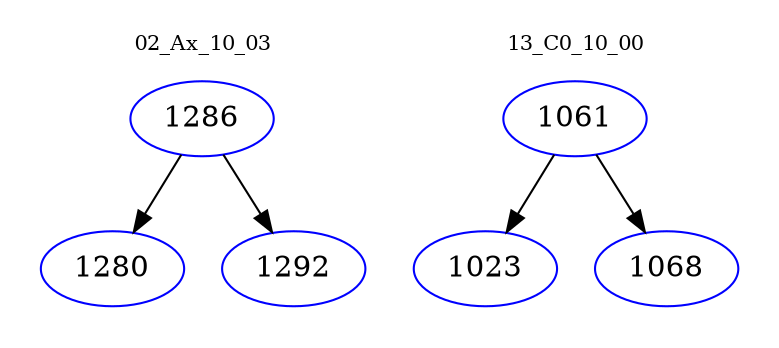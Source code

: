 digraph{
subgraph cluster_0 {
color = white
label = "02_Ax_10_03";
fontsize=10;
T0_1286 [label="1286", color="blue"]
T0_1286 -> T0_1280 [color="black"]
T0_1280 [label="1280", color="blue"]
T0_1286 -> T0_1292 [color="black"]
T0_1292 [label="1292", color="blue"]
}
subgraph cluster_1 {
color = white
label = "13_C0_10_00";
fontsize=10;
T1_1061 [label="1061", color="blue"]
T1_1061 -> T1_1023 [color="black"]
T1_1023 [label="1023", color="blue"]
T1_1061 -> T1_1068 [color="black"]
T1_1068 [label="1068", color="blue"]
}
}
